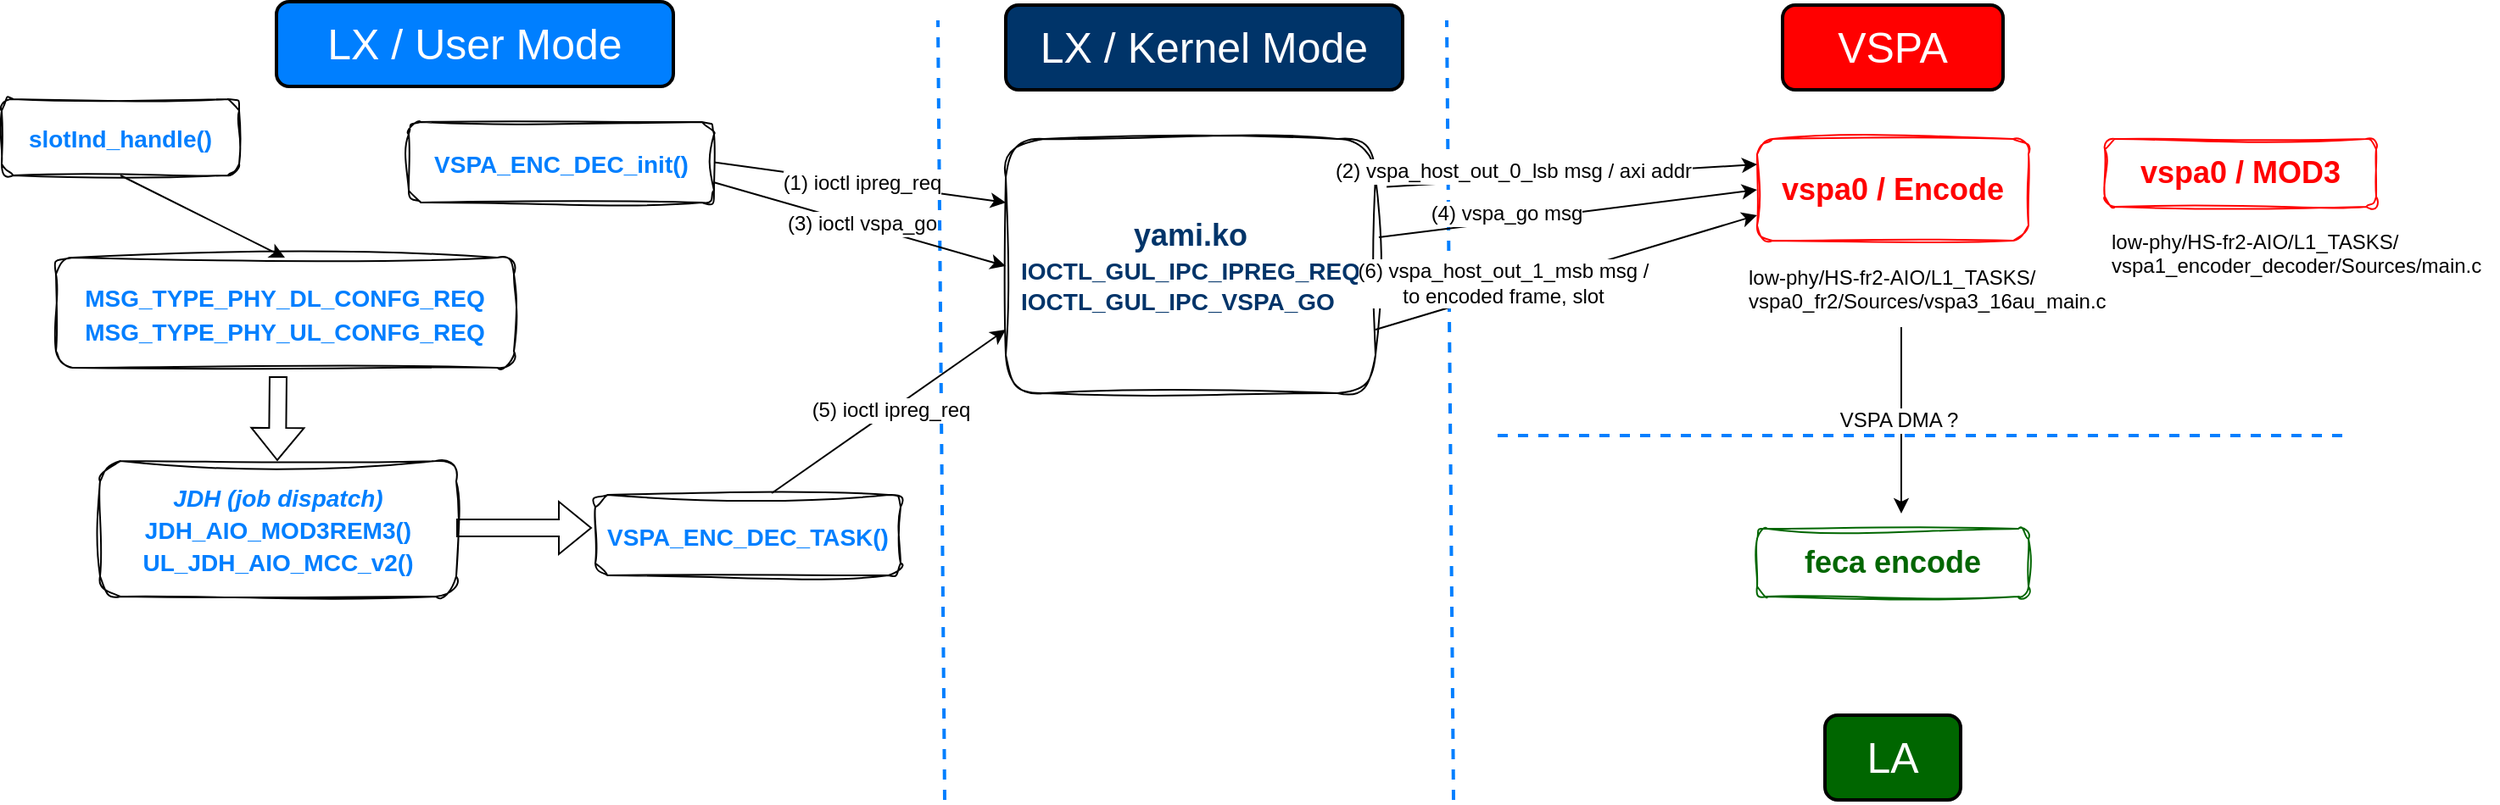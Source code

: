 <mxfile version="23.1.5" type="github">
  <diagram name="第 1 页" id="uYEWZqn8R5cjCuJ5f_Ug">
    <mxGraphModel dx="2242" dy="737" grid="1" gridSize="10" guides="1" tooltips="1" connect="1" arrows="1" fold="1" page="1" pageScale="1" pageWidth="827" pageHeight="1169" background="#ffffff" math="0" shadow="0">
      <root>
        <mxCell id="0" />
        <mxCell id="1" parent="0" />
        <mxCell id="nQHAfK3ov--qjn9e3XLA-1" value="&lt;font style=&quot;font-size: 14px;&quot;&gt;&lt;i&gt;JDH (job dispatch)&lt;/i&gt;&lt;br style=&quot;&quot;&gt;JDH_AIO_MOD3REM3()&lt;br style=&quot;&quot;&gt;UL_JDH_AIO_MCC_v2()&lt;/font&gt;" style="rounded=1;whiteSpace=wrap;html=1;sketch=1;curveFitting=1;jiggle=2;fontSize=16;fontStyle=1;fontColor=#007FFF;" vertex="1" parent="1">
          <mxGeometry x="-232" y="280" width="210" height="80" as="geometry" />
        </mxCell>
        <mxCell id="nQHAfK3ov--qjn9e3XLA-2" value="" style="shape=flexArrow;endArrow=classic;html=1;rounded=0;" edge="1" parent="1">
          <mxGeometry width="50" height="50" relative="1" as="geometry">
            <mxPoint x="-22" y="319.5" as="sourcePoint" />
            <mxPoint x="58" y="319.5" as="targetPoint" />
          </mxGeometry>
        </mxCell>
        <mxCell id="nQHAfK3ov--qjn9e3XLA-3" value="low-phy/HS-fr2-AIO/L1_TASKS/&lt;br&gt;vspa0_fr2/Sources/vspa3_16au_main.c" style="text;whiteSpace=wrap;html=1;" vertex="1" parent="1">
          <mxGeometry x="738" y="157.5" width="230" height="40" as="geometry" />
        </mxCell>
        <mxCell id="nQHAfK3ov--qjn9e3XLA-4" value="&lt;font style=&quot;font-size: 14px;&quot;&gt;MSG_TYPE_PHY_DL_CONFG_REQ&lt;br&gt;MSG_TYPE_PHY_UL_CONFG_REQ&lt;/font&gt;" style="rounded=1;whiteSpace=wrap;html=1;sketch=1;curveFitting=1;jiggle=2;fontSize=16;fontStyle=1;fontColor=#007FFF;" vertex="1" parent="1">
          <mxGeometry x="-258" y="160" width="270" height="65" as="geometry" />
        </mxCell>
        <mxCell id="nQHAfK3ov--qjn9e3XLA-5" value="" style="shape=flexArrow;endArrow=classic;html=1;rounded=0;" edge="1" parent="1">
          <mxGeometry width="50" height="50" relative="1" as="geometry">
            <mxPoint x="-127" y="230" as="sourcePoint" />
            <mxPoint x="-127.5" y="280" as="targetPoint" />
          </mxGeometry>
        </mxCell>
        <mxCell id="nQHAfK3ov--qjn9e3XLA-6" value="&lt;font style=&quot;font-size: 14px;&quot;&gt;VSPA_ENC_DEC_TASK()&lt;/font&gt;" style="rounded=1;whiteSpace=wrap;html=1;sketch=1;curveFitting=1;jiggle=2;fontSize=16;fontStyle=1;fontColor=#007FFF;" vertex="1" parent="1">
          <mxGeometry x="60" y="300" width="180" height="47.5" as="geometry" />
        </mxCell>
        <mxCell id="nQHAfK3ov--qjn9e3XLA-8" value="&lt;font style=&quot;font-size: 14px;&quot;&gt;VSPA_ENC_DEC_init()&lt;/font&gt;" style="rounded=1;whiteSpace=wrap;html=1;sketch=1;curveFitting=1;jiggle=2;fontSize=16;fontStyle=1;fontColor=#007FFF;" vertex="1" parent="1">
          <mxGeometry x="-50" y="80" width="180" height="47.5" as="geometry" />
        </mxCell>
        <mxCell id="nQHAfK3ov--qjn9e3XLA-9" value="&lt;font style=&quot;&quot;&gt;&lt;font style=&quot;font-size: 18px;&quot;&gt;yami.ko&lt;/font&gt;&lt;br&gt;&lt;span style=&quot;font-size: 14px;&quot;&gt;IOCTL_GUL_IPC_IPREG_REQ&lt;br&gt;&lt;div style=&quot;text-align: left;&quot;&gt;&lt;span style=&quot;background-color: initial;&quot;&gt;IOCTL_GUL_IPC_VSPA_GO&lt;/span&gt;&lt;/div&gt;&lt;/span&gt;&lt;/font&gt;" style="rounded=1;whiteSpace=wrap;html=1;sketch=1;curveFitting=1;jiggle=2;fontSize=16;fontStyle=1;fontColor=#003469;" vertex="1" parent="1">
          <mxGeometry x="302" y="90" width="218" height="150" as="geometry" />
        </mxCell>
        <mxCell id="nQHAfK3ov--qjn9e3XLA-10" value="" style="endArrow=none;dashed=1;html=1;rounded=0;strokeColor=#007FFF;strokeWidth=2;" edge="1" parent="1">
          <mxGeometry width="50" height="50" relative="1" as="geometry">
            <mxPoint x="266" y="480" as="sourcePoint" />
            <mxPoint x="262" y="20" as="targetPoint" />
          </mxGeometry>
        </mxCell>
        <mxCell id="nQHAfK3ov--qjn9e3XLA-11" value="&lt;font style=&quot;font-size: 25px; font-weight: normal;&quot;&gt;LX / Kernel Mode&lt;/font&gt;" style="text;whiteSpace=wrap;html=1;fontStyle=1;fontColor=#FFFFFF;fontSize=29;rounded=1;strokeColor=default;fillColor=#003469;align=center;strokeWidth=2;" vertex="1" parent="1">
          <mxGeometry x="302" y="11" width="234" height="50" as="geometry" />
        </mxCell>
        <mxCell id="nQHAfK3ov--qjn9e3XLA-13" value="&lt;font style=&quot;font-size: 25px; font-weight: normal;&quot;&gt;LX / User Mode&lt;/font&gt;" style="text;whiteSpace=wrap;html=1;fontStyle=1;fontColor=#FFFFFF;fontSize=29;rounded=1;strokeColor=default;fillColor=#007FFF;align=center;strokeWidth=2;" vertex="1" parent="1">
          <mxGeometry x="-128" y="9" width="234" height="50" as="geometry" />
        </mxCell>
        <mxCell id="nQHAfK3ov--qjn9e3XLA-15" value="" style="endArrow=none;dashed=1;html=1;rounded=0;strokeColor=#007FFF;strokeWidth=2;" edge="1" parent="1">
          <mxGeometry width="50" height="50" relative="1" as="geometry">
            <mxPoint x="566" y="480" as="sourcePoint" />
            <mxPoint x="562" y="20" as="targetPoint" />
          </mxGeometry>
        </mxCell>
        <mxCell id="nQHAfK3ov--qjn9e3XLA-16" value="&lt;font style=&quot;font-size: 25px; font-weight: normal;&quot;&gt;LA&lt;/font&gt;" style="text;whiteSpace=wrap;html=1;fontStyle=1;fontColor=#FFFFFF;fontSize=29;rounded=1;strokeColor=default;fillColor=#006600;align=center;strokeWidth=2;" vertex="1" parent="1">
          <mxGeometry x="785" y="430" width="80" height="50" as="geometry" />
        </mxCell>
        <mxCell id="nQHAfK3ov--qjn9e3XLA-17" value="" style="endArrow=none;dashed=1;html=1;rounded=0;strokeColor=#007FFF;strokeWidth=2;" edge="1" parent="1">
          <mxGeometry width="50" height="50" relative="1" as="geometry">
            <mxPoint x="1090" y="265" as="sourcePoint" />
            <mxPoint x="590" y="265" as="targetPoint" />
          </mxGeometry>
        </mxCell>
        <mxCell id="nQHAfK3ov--qjn9e3XLA-18" value="&lt;font style=&quot;font-size: 25px; font-weight: normal;&quot;&gt;VSPA&lt;/font&gt;" style="text;whiteSpace=wrap;html=1;fontStyle=1;fontColor=#FFFFFF;fontSize=29;rounded=1;strokeColor=#000000;fillColor=#FF0000;align=center;strokeWidth=2;" vertex="1" parent="1">
          <mxGeometry x="760" y="11" width="130" height="50" as="geometry" />
        </mxCell>
        <mxCell id="nQHAfK3ov--qjn9e3XLA-19" value="&lt;span style=&quot;font-size: 18px;&quot;&gt;vspa0 / Encode&lt;br&gt;&lt;/span&gt;" style="rounded=1;whiteSpace=wrap;html=1;sketch=1;curveFitting=1;jiggle=2;fontSize=16;fontStyle=1;fontColor=#FF0000;strokeColor=#FF0000;" vertex="1" parent="1">
          <mxGeometry x="745" y="90" width="160" height="60" as="geometry" />
        </mxCell>
        <mxCell id="nQHAfK3ov--qjn9e3XLA-22" value="&lt;span style=&quot;font-size: 18px;&quot;&gt;feca encode&lt;br&gt;&lt;/span&gt;" style="rounded=1;whiteSpace=wrap;html=1;sketch=1;curveFitting=1;jiggle=2;fontSize=16;fontStyle=1;fontColor=#006600;strokeColor=#006600;" vertex="1" parent="1">
          <mxGeometry x="745" y="320" width="160" height="40" as="geometry" />
        </mxCell>
        <mxCell id="nQHAfK3ov--qjn9e3XLA-23" value="VSPA DMA ?&amp;nbsp;" style="endArrow=classic;html=1;rounded=0;fontSize=12;" edge="1" parent="1">
          <mxGeometry width="50" height="50" relative="1" as="geometry">
            <mxPoint x="830" y="201" as="sourcePoint" />
            <mxPoint x="830" y="311" as="targetPoint" />
          </mxGeometry>
        </mxCell>
        <mxCell id="nQHAfK3ov--qjn9e3XLA-24" value="&lt;span style=&quot;font-size: 18px;&quot;&gt;vspa0 / MOD3&lt;br&gt;&lt;/span&gt;" style="rounded=1;whiteSpace=wrap;html=1;sketch=1;curveFitting=1;jiggle=2;fontSize=16;fontStyle=1;fontColor=#FF0000;strokeColor=#FF0000;" vertex="1" parent="1">
          <mxGeometry x="950" y="90" width="160" height="40" as="geometry" />
        </mxCell>
        <mxCell id="nQHAfK3ov--qjn9e3XLA-25" value="low-phy/HS-fr2-AIO/L1_TASKS/&lt;br&gt;vspa1_encoder_decoder/Sources/main.c" style="text;whiteSpace=wrap;html=1;" vertex="1" parent="1">
          <mxGeometry x="952" y="136.5" width="230" height="40" as="geometry" />
        </mxCell>
        <mxCell id="nQHAfK3ov--qjn9e3XLA-26" value="(1) ioctl ipreg_req" style="endArrow=classic;html=1;rounded=0;entryX=0;entryY=0.25;entryDx=0;entryDy=0;exitX=1;exitY=0.5;exitDx=0;exitDy=0;fontSize=12;" edge="1" parent="1" source="nQHAfK3ov--qjn9e3XLA-8" target="nQHAfK3ov--qjn9e3XLA-9">
          <mxGeometry x="0.011" width="50" height="50" relative="1" as="geometry">
            <mxPoint x="219" y="129.5" as="sourcePoint" />
            <mxPoint x="359" y="129.5" as="targetPoint" />
            <mxPoint as="offset" />
          </mxGeometry>
        </mxCell>
        <mxCell id="nQHAfK3ov--qjn9e3XLA-27" value="(2) vspa_host_out_0_lsb msg / axi addr" style="endArrow=classic;html=1;rounded=0;entryX=0;entryY=0.25;entryDx=0;entryDy=0;exitX=1.03;exitY=0.188;exitDx=0;exitDy=0;exitPerimeter=0;align=center;fontSize=12;" edge="1" parent="1" source="nQHAfK3ov--qjn9e3XLA-9" target="nQHAfK3ov--qjn9e3XLA-19">
          <mxGeometry x="-0.32" y="5" width="50" height="50" relative="1" as="geometry">
            <mxPoint x="607" y="167.25" as="sourcePoint" />
            <mxPoint x="690" y="187.75" as="targetPoint" />
            <mxPoint as="offset" />
          </mxGeometry>
        </mxCell>
        <mxCell id="nQHAfK3ov--qjn9e3XLA-28" value="(4) vspa_go msg" style="endArrow=classic;html=1;rounded=0;exitX=1.009;exitY=0.387;exitDx=0;exitDy=0;exitPerimeter=0;fontSize=12;entryX=0;entryY=0.5;entryDx=0;entryDy=0;" edge="1" parent="1" source="nQHAfK3ov--qjn9e3XLA-9" target="nQHAfK3ov--qjn9e3XLA-19">
          <mxGeometry x="-0.322" y="5" width="50" height="50" relative="1" as="geometry">
            <mxPoint x="532" y="170.5" as="sourcePoint" />
            <mxPoint x="731" y="150" as="targetPoint" />
            <mxPoint as="offset" />
          </mxGeometry>
        </mxCell>
        <mxCell id="nQHAfK3ov--qjn9e3XLA-30" value="(3) ioctl vspa_go" style="endArrow=classic;html=1;rounded=0;entryX=0;entryY=0.5;entryDx=0;entryDy=0;exitX=1;exitY=0.75;exitDx=0;exitDy=0;fontSize=12;" edge="1" parent="1" source="nQHAfK3ov--qjn9e3XLA-8" target="nQHAfK3ov--qjn9e3XLA-9">
          <mxGeometry x="0.004" width="50" height="50" relative="1" as="geometry">
            <mxPoint x="200" y="190" as="sourcePoint" />
            <mxPoint x="312" y="208" as="targetPoint" />
            <mxPoint as="offset" />
          </mxGeometry>
        </mxCell>
        <mxCell id="nQHAfK3ov--qjn9e3XLA-32" value="&lt;span style=&quot;font-size: 14px;&quot;&gt;slotInd_handle()&lt;/span&gt;" style="rounded=1;whiteSpace=wrap;html=1;sketch=1;curveFitting=1;jiggle=2;fontSize=16;fontStyle=1;fontColor=#007FFF;" vertex="1" parent="1">
          <mxGeometry x="-290" y="66.5" width="140" height="45" as="geometry" />
        </mxCell>
        <mxCell id="nQHAfK3ov--qjn9e3XLA-33" value="" style="endArrow=classic;html=1;rounded=0;exitX=0.5;exitY=1;exitDx=0;exitDy=0;entryX=0.5;entryY=0;entryDx=0;entryDy=0;" edge="1" parent="1" source="nQHAfK3ov--qjn9e3XLA-32" target="nQHAfK3ov--qjn9e3XLA-4">
          <mxGeometry width="50" height="50" relative="1" as="geometry">
            <mxPoint x="70" y="220" as="sourcePoint" />
            <mxPoint x="120" y="170" as="targetPoint" />
          </mxGeometry>
        </mxCell>
        <mxCell id="nQHAfK3ov--qjn9e3XLA-34" value="(5) ioctl ipreg_req" style="endArrow=classic;html=1;rounded=0;exitX=0.578;exitY=-0.021;exitDx=0;exitDy=0;fontSize=12;exitPerimeter=0;entryX=0;entryY=0.75;entryDx=0;entryDy=0;" edge="1" parent="1" source="nQHAfK3ov--qjn9e3XLA-6" target="nQHAfK3ov--qjn9e3XLA-9">
          <mxGeometry x="0.011" width="50" height="50" relative="1" as="geometry">
            <mxPoint x="140" y="221" as="sourcePoint" />
            <mxPoint x="290" y="200" as="targetPoint" />
            <mxPoint as="offset" />
          </mxGeometry>
        </mxCell>
        <mxCell id="nQHAfK3ov--qjn9e3XLA-35" value="(6) vspa_host_out_1_msb msg / &lt;br&gt;to encoded frame, slot" style="endArrow=classic;html=1;rounded=0;exitX=1;exitY=0.75;exitDx=0;exitDy=0;align=center;fontSize=12;entryX=0;entryY=0.75;entryDx=0;entryDy=0;" edge="1" parent="1" source="nQHAfK3ov--qjn9e3XLA-9" target="nQHAfK3ov--qjn9e3XLA-19">
          <mxGeometry x="-0.32" y="5" width="50" height="50" relative="1" as="geometry">
            <mxPoint x="527" y="203.5" as="sourcePoint" />
            <mxPoint x="750" y="150" as="targetPoint" />
            <mxPoint as="offset" />
          </mxGeometry>
        </mxCell>
      </root>
    </mxGraphModel>
  </diagram>
</mxfile>
